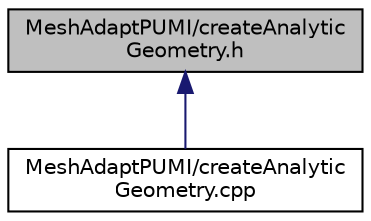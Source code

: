 digraph "MeshAdaptPUMI/createAnalyticGeometry.h"
{
 // LATEX_PDF_SIZE
  edge [fontname="Helvetica",fontsize="10",labelfontname="Helvetica",labelfontsize="10"];
  node [fontname="Helvetica",fontsize="10",shape=record];
  Node1 [label="MeshAdaptPUMI/createAnalytic\lGeometry.h",height=0.2,width=0.4,color="black", fillcolor="grey75", style="filled", fontcolor="black",tooltip=" "];
  Node1 -> Node2 [dir="back",color="midnightblue",fontsize="10",style="solid",fontname="Helvetica"];
  Node2 [label="MeshAdaptPUMI/createAnalytic\lGeometry.cpp",height=0.2,width=0.4,color="black", fillcolor="white", style="filled",URL="$createAnalyticGeometry_8cpp.html",tooltip=" "];
}

